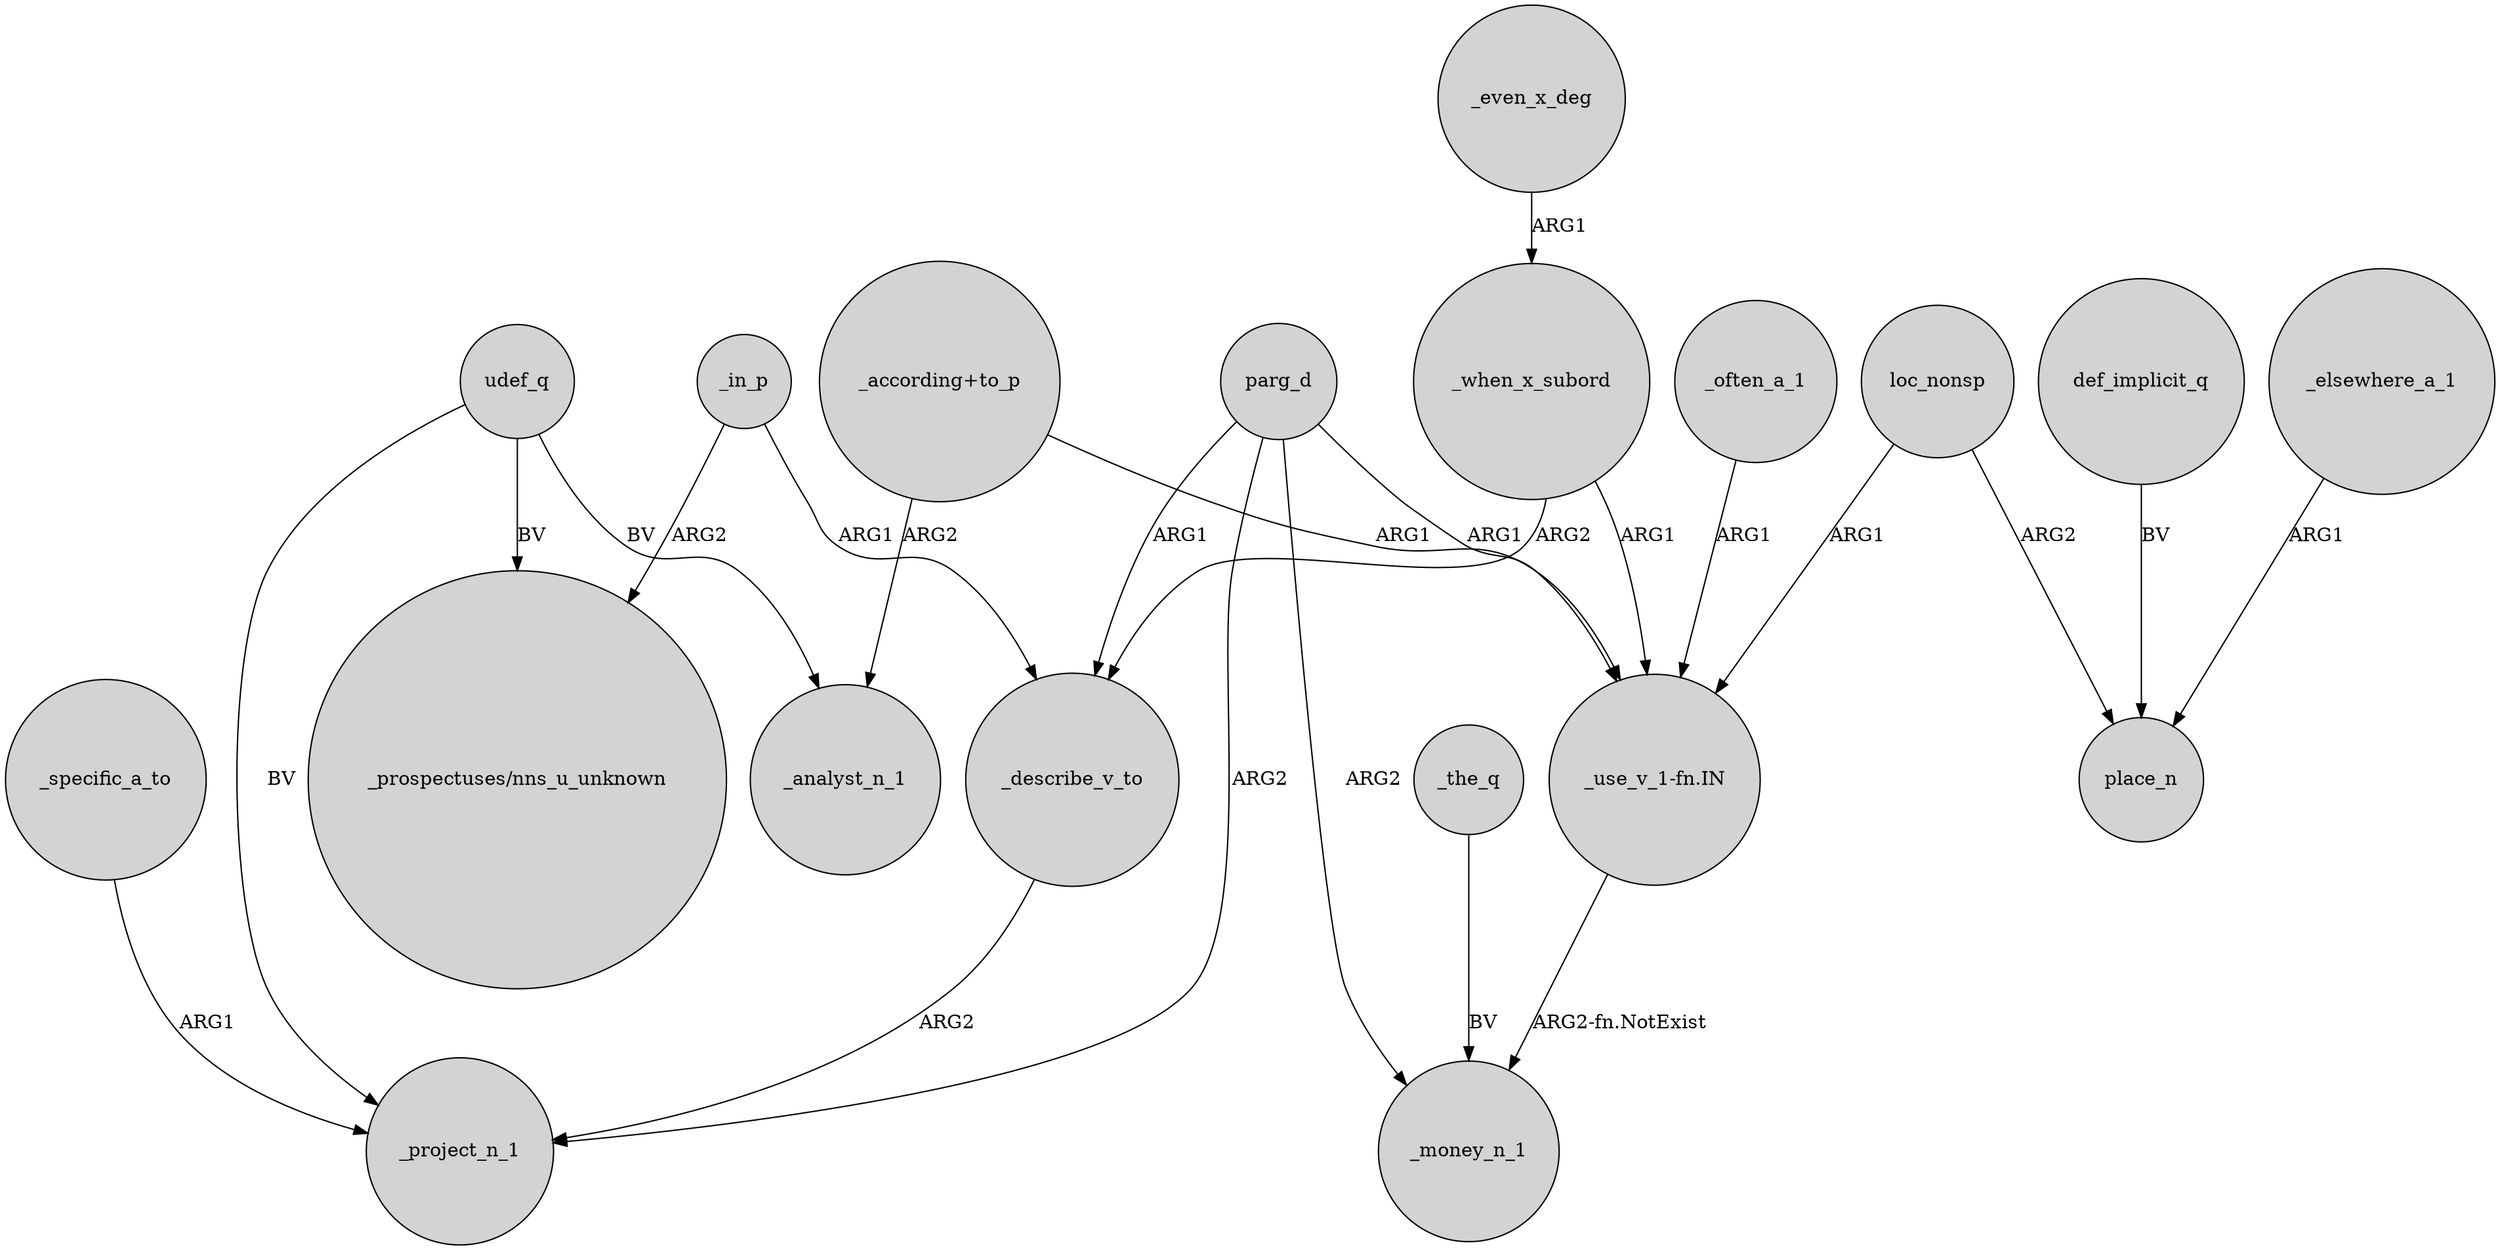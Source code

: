 digraph {
	node [shape=circle style=filled]
	parg_d -> _describe_v_to [label=ARG1]
	_specific_a_to -> _project_n_1 [label=ARG1]
	_the_q -> _money_n_1 [label=BV]
	_when_x_subord -> _describe_v_to [label=ARG2]
	_even_x_deg -> _when_x_subord [label=ARG1]
	"_according+to_p" -> _analyst_n_1 [label=ARG2]
	udef_q -> _project_n_1 [label=BV]
	_often_a_1 -> "_use_v_1-fn.IN" [label=ARG1]
	def_implicit_q -> place_n [label=BV]
	parg_d -> _project_n_1 [label=ARG2]
	"_use_v_1-fn.IN" -> _money_n_1 [label="ARG2-fn.NotExist"]
	udef_q -> "_prospectuses/nns_u_unknown" [label=BV]
	parg_d -> _money_n_1 [label=ARG2]
	_in_p -> _describe_v_to [label=ARG1]
	_elsewhere_a_1 -> place_n [label=ARG1]
	parg_d -> "_use_v_1-fn.IN" [label=ARG1]
	_when_x_subord -> "_use_v_1-fn.IN" [label=ARG1]
	loc_nonsp -> place_n [label=ARG2]
	"_according+to_p" -> "_use_v_1-fn.IN" [label=ARG1]
	loc_nonsp -> "_use_v_1-fn.IN" [label=ARG1]
	_describe_v_to -> _project_n_1 [label=ARG2]
	udef_q -> _analyst_n_1 [label=BV]
	_in_p -> "_prospectuses/nns_u_unknown" [label=ARG2]
}
